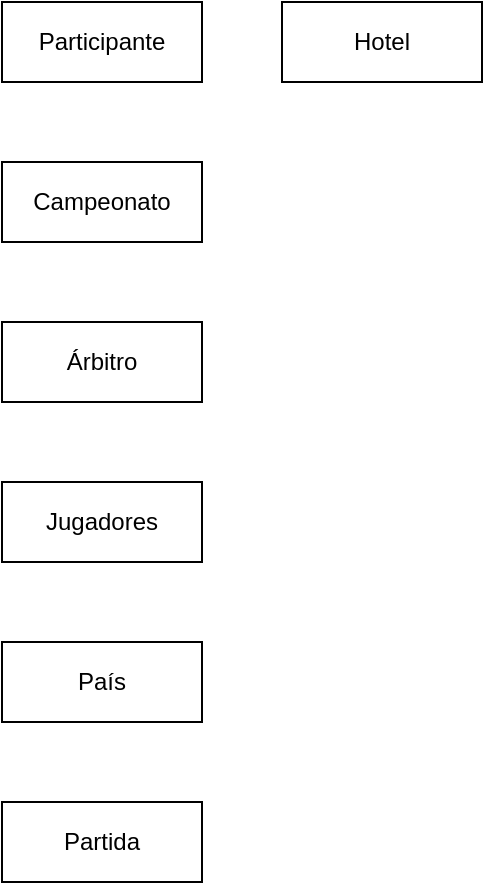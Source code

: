 <mxfile version="22.0.4" type="github">
  <diagram name="Página-1" id="1d2L8bz1bzAMaSmPZkwq">
    <mxGraphModel dx="980" dy="534" grid="1" gridSize="10" guides="1" tooltips="1" connect="1" arrows="1" fold="1" page="1" pageScale="1" pageWidth="827" pageHeight="1169" math="0" shadow="0">
      <root>
        <mxCell id="0" />
        <mxCell id="1" parent="0" />
        <mxCell id="wL6kafA09rnqlE72niW9-1" value="Campeonato" style="whiteSpace=wrap;html=1;align=center;" vertex="1" parent="1">
          <mxGeometry x="100" y="210" width="100" height="40" as="geometry" />
        </mxCell>
        <mxCell id="wL6kafA09rnqlE72niW9-3" value="Participante" style="whiteSpace=wrap;html=1;align=center;" vertex="1" parent="1">
          <mxGeometry x="100" y="130" width="100" height="40" as="geometry" />
        </mxCell>
        <mxCell id="wL6kafA09rnqlE72niW9-4" value="Jugadores" style="whiteSpace=wrap;html=1;align=center;" vertex="1" parent="1">
          <mxGeometry x="100" y="370" width="100" height="40" as="geometry" />
        </mxCell>
        <mxCell id="wL6kafA09rnqlE72niW9-5" value="Árbitro" style="whiteSpace=wrap;html=1;align=center;" vertex="1" parent="1">
          <mxGeometry x="100" y="290" width="100" height="40" as="geometry" />
        </mxCell>
        <mxCell id="wL6kafA09rnqlE72niW9-6" value="País" style="whiteSpace=wrap;html=1;align=center;" vertex="1" parent="1">
          <mxGeometry x="100" y="450" width="100" height="40" as="geometry" />
        </mxCell>
        <mxCell id="wL6kafA09rnqlE72niW9-7" value="Partida" style="whiteSpace=wrap;html=1;align=center;" vertex="1" parent="1">
          <mxGeometry x="100" y="530" width="100" height="40" as="geometry" />
        </mxCell>
        <mxCell id="wL6kafA09rnqlE72niW9-8" value="Hotel" style="whiteSpace=wrap;html=1;align=center;" vertex="1" parent="1">
          <mxGeometry x="240" y="130" width="100" height="40" as="geometry" />
        </mxCell>
      </root>
    </mxGraphModel>
  </diagram>
</mxfile>
